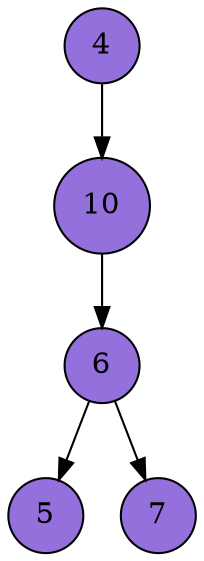 digraph ArvoreBin {
node [shape=circle, style=filled, color=black, fillcolor="#9370DB"];
edge [color=black];
  4;
  4 -> 10;
  10;
  10 -> 6;
  6;
  6 -> 5;
  6 -> 7;
  5;
  7;
}